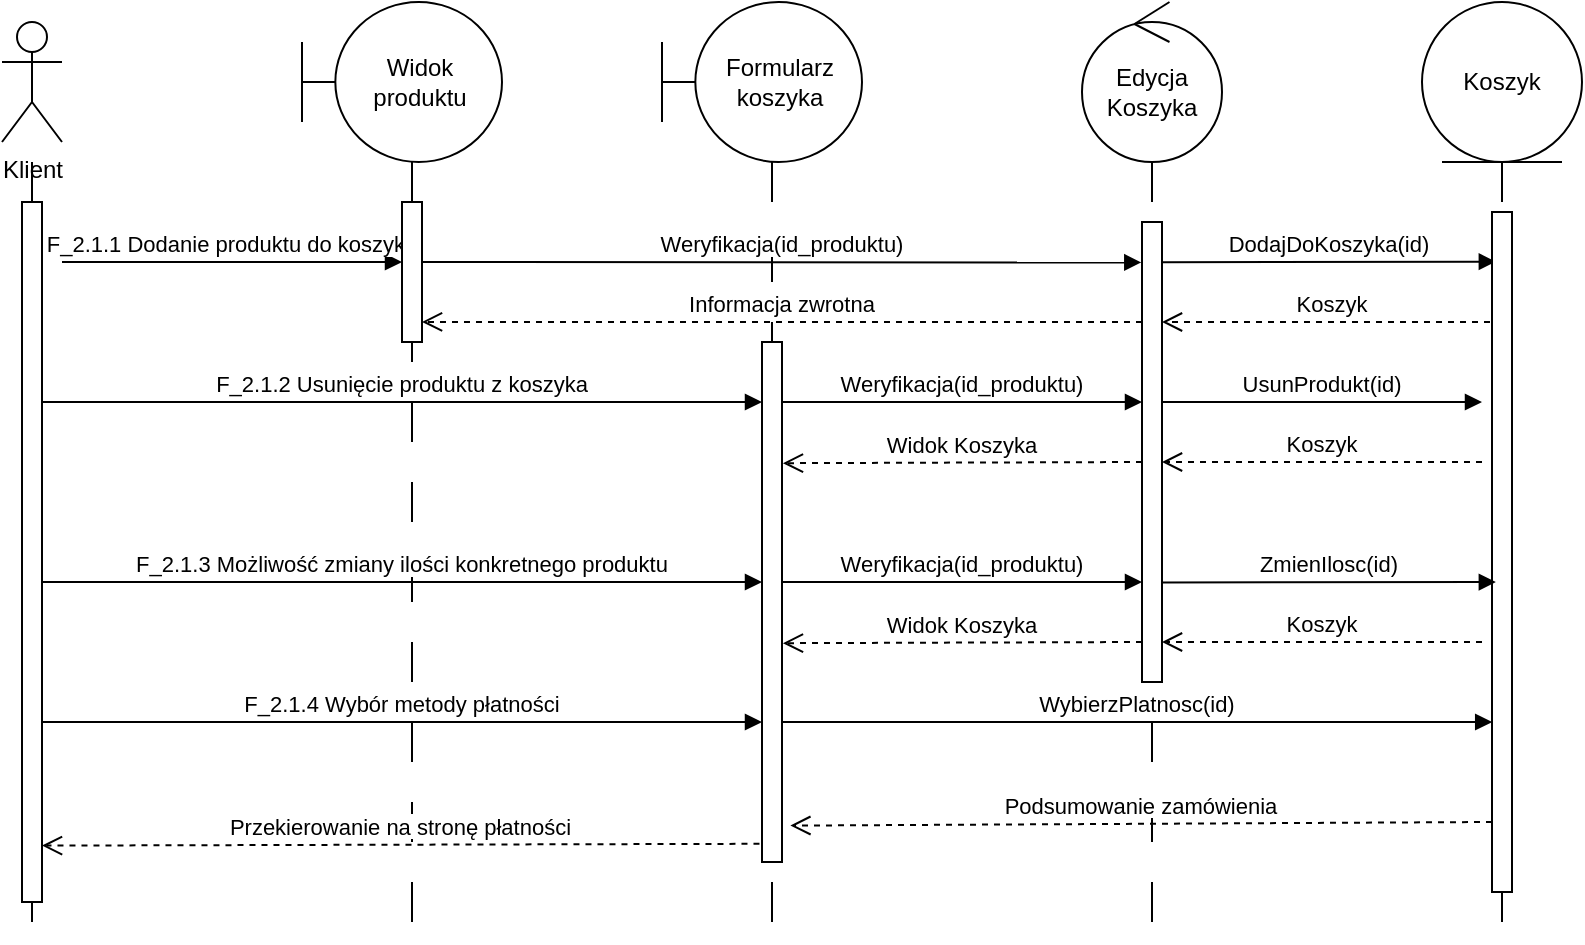 <mxfile version="13.10.9" type="device"><diagram id="kgpKYQtTHZ0yAKxKKP6v" name="Page-1"><mxGraphModel dx="1030" dy="598" grid="1" gridSize="10" guides="1" tooltips="1" connect="1" arrows="1" fold="1" page="1" pageScale="1" pageWidth="850" pageHeight="1100" math="0" shadow="0"><root><mxCell id="0"/><mxCell id="1" parent="0"/><mxCell id="3nuBFxr9cyL0pnOWT2aG-7" value="Koszyk" style="verticalAlign=bottom;endArrow=open;dashed=1;endSize=8;exitX=0;exitY=0.95;shadow=0;strokeWidth=1;" parent="1" edge="1"><mxGeometry relative="1" as="geometry"><mxPoint x="600" y="210.0" as="targetPoint"/><mxPoint x="770" y="210.0" as="sourcePoint"/></mxGeometry></mxCell><mxCell id="3nuBFxr9cyL0pnOWT2aG-8" value="F_2.1.1 Dodanie produktu do koszyka" style="verticalAlign=bottom;endArrow=block;shadow=0;strokeWidth=1;" parent="1" edge="1"><mxGeometry relative="1" as="geometry"><mxPoint x="50" y="180" as="sourcePoint"/><mxPoint x="220" y="180" as="targetPoint"/></mxGeometry></mxCell><mxCell id="Ixh7vhfEvgk9leU9JbAB-1" value="Klient" style="shape=umlActor;verticalLabelPosition=bottom;verticalAlign=top;html=1;" vertex="1" parent="1"><mxGeometry x="20" y="60" width="30" height="60" as="geometry"/></mxCell><mxCell id="Ixh7vhfEvgk9leU9JbAB-6" value="" style="line;strokeWidth=1;direction=south;html=1;dashed=1;dashPattern=20 20;" vertex="1" parent="1"><mxGeometry x="30" y="130" width="10" height="390" as="geometry"/></mxCell><mxCell id="Ixh7vhfEvgk9leU9JbAB-10" value="Widok produktu" style="shape=umlBoundary;whiteSpace=wrap;html=1;" vertex="1" parent="1"><mxGeometry x="170" y="50" width="100" height="80" as="geometry"/></mxCell><mxCell id="Ixh7vhfEvgk9leU9JbAB-11" value="Formularz koszyka" style="shape=umlBoundary;whiteSpace=wrap;html=1;" vertex="1" parent="1"><mxGeometry x="350" y="50" width="100" height="80" as="geometry"/></mxCell><mxCell id="Ixh7vhfEvgk9leU9JbAB-13" value="Koszyk" style="ellipse;shape=umlEntity;whiteSpace=wrap;html=1;" vertex="1" parent="1"><mxGeometry x="730" y="50" width="80" height="80" as="geometry"/></mxCell><mxCell id="Ixh7vhfEvgk9leU9JbAB-14" value="Edycja Koszyka" style="ellipse;shape=umlControl;whiteSpace=wrap;html=1;" vertex="1" parent="1"><mxGeometry x="560" y="50" width="70" height="80" as="geometry"/></mxCell><mxCell id="Ixh7vhfEvgk9leU9JbAB-15" value="" style="line;strokeWidth=1;direction=south;html=1;dashed=1;dashPattern=20 20;" vertex="1" parent="1"><mxGeometry x="220" y="130" width="10" height="390" as="geometry"/></mxCell><mxCell id="Ixh7vhfEvgk9leU9JbAB-16" value="" style="line;strokeWidth=1;direction=south;html=1;dashed=1;dashPattern=20 20;" vertex="1" parent="1"><mxGeometry x="400" y="130" width="10" height="390" as="geometry"/></mxCell><mxCell id="Ixh7vhfEvgk9leU9JbAB-17" value="" style="line;strokeWidth=1;direction=south;html=1;dashed=1;dashPattern=20 20;" vertex="1" parent="1"><mxGeometry x="590" y="130" width="10" height="390" as="geometry"/></mxCell><mxCell id="Ixh7vhfEvgk9leU9JbAB-18" value="" style="line;strokeWidth=1;direction=south;html=1;dashed=1;dashPattern=20 20;" vertex="1" parent="1"><mxGeometry x="765" y="130" width="10" height="390" as="geometry"/></mxCell><mxCell id="Ixh7vhfEvgk9leU9JbAB-19" value="" style="html=1;points=[];perimeter=orthogonalPerimeter;" vertex="1" parent="1"><mxGeometry x="30" y="150" width="10" height="350" as="geometry"/></mxCell><mxCell id="Ixh7vhfEvgk9leU9JbAB-21" value="Weryfikacja(id_produktu)" style="verticalAlign=bottom;endArrow=block;shadow=0;strokeWidth=1;entryX=-0.036;entryY=0.088;entryDx=0;entryDy=0;entryPerimeter=0;" edge="1" parent="1" target="Ixh7vhfEvgk9leU9JbAB-23"><mxGeometry relative="1" as="geometry"><mxPoint x="230" y="180" as="sourcePoint"/><mxPoint x="400" y="180" as="targetPoint"/></mxGeometry></mxCell><mxCell id="Ixh7vhfEvgk9leU9JbAB-22" value="" style="html=1;points=[];perimeter=orthogonalPerimeter;" vertex="1" parent="1"><mxGeometry x="220" y="150" width="10" height="70" as="geometry"/></mxCell><mxCell id="Ixh7vhfEvgk9leU9JbAB-23" value="" style="html=1;points=[];perimeter=orthogonalPerimeter;" vertex="1" parent="1"><mxGeometry x="590" y="160" width="10" height="230" as="geometry"/></mxCell><mxCell id="Ixh7vhfEvgk9leU9JbAB-24" value="DodajDoKoszyka(id)" style="verticalAlign=bottom;endArrow=block;shadow=0;strokeWidth=1;entryX=0.192;entryY=0.073;entryDx=0;entryDy=0;entryPerimeter=0;" edge="1" parent="1" target="Ixh7vhfEvgk9leU9JbAB-25"><mxGeometry relative="1" as="geometry"><mxPoint x="600" y="180.08" as="sourcePoint"/><mxPoint x="770" y="180" as="targetPoint"/></mxGeometry></mxCell><mxCell id="Ixh7vhfEvgk9leU9JbAB-25" value="" style="html=1;points=[];perimeter=orthogonalPerimeter;" vertex="1" parent="1"><mxGeometry x="765" y="155" width="10" height="340" as="geometry"/></mxCell><mxCell id="Ixh7vhfEvgk9leU9JbAB-26" value="Informacja zwrotna" style="verticalAlign=bottom;endArrow=open;dashed=1;endSize=8;exitX=0;exitY=0.95;shadow=0;strokeWidth=1;entryX=1;entryY=0.857;entryDx=0;entryDy=0;entryPerimeter=0;" edge="1" parent="1" target="Ixh7vhfEvgk9leU9JbAB-22"><mxGeometry relative="1" as="geometry"><mxPoint x="420" y="210.0" as="targetPoint"/><mxPoint x="590" y="210.0" as="sourcePoint"/></mxGeometry></mxCell><mxCell id="Ixh7vhfEvgk9leU9JbAB-27" value="F_2.1.2 Usunięcie produktu z koszyka" style="verticalAlign=bottom;endArrow=block;shadow=0;strokeWidth=1;" edge="1" parent="1" target="Ixh7vhfEvgk9leU9JbAB-28"><mxGeometry relative="1" as="geometry"><mxPoint x="40" y="250" as="sourcePoint"/><mxPoint x="390" y="250" as="targetPoint"/></mxGeometry></mxCell><mxCell id="Ixh7vhfEvgk9leU9JbAB-28" value="" style="html=1;points=[];perimeter=orthogonalPerimeter;" vertex="1" parent="1"><mxGeometry x="400" y="220" width="10" height="260" as="geometry"/></mxCell><mxCell id="Ixh7vhfEvgk9leU9JbAB-29" value="Weryfikacja(id_produktu)" style="verticalAlign=bottom;endArrow=block;shadow=0;strokeWidth=1;" edge="1" parent="1"><mxGeometry relative="1" as="geometry"><mxPoint x="410" y="250" as="sourcePoint"/><mxPoint x="590" y="250" as="targetPoint"/></mxGeometry></mxCell><mxCell id="Ixh7vhfEvgk9leU9JbAB-30" value="UsunProdukt(id)" style="verticalAlign=bottom;endArrow=block;shadow=0;strokeWidth=1;" edge="1" parent="1"><mxGeometry relative="1" as="geometry"><mxPoint x="600" y="250" as="sourcePoint"/><mxPoint x="760" y="250" as="targetPoint"/></mxGeometry></mxCell><mxCell id="Ixh7vhfEvgk9leU9JbAB-31" value="Koszyk" style="verticalAlign=bottom;endArrow=open;dashed=1;endSize=8;shadow=0;strokeWidth=1;" edge="1" parent="1"><mxGeometry relative="1" as="geometry"><mxPoint x="600" y="280.0" as="targetPoint"/><mxPoint x="760" y="280" as="sourcePoint"/></mxGeometry></mxCell><mxCell id="Ixh7vhfEvgk9leU9JbAB-32" value="Widok Koszyka" style="verticalAlign=bottom;endArrow=open;dashed=1;endSize=8;shadow=0;strokeWidth=1;entryX=1.046;entryY=0.233;entryDx=0;entryDy=0;entryPerimeter=0;" edge="1" parent="1" target="Ixh7vhfEvgk9leU9JbAB-28"><mxGeometry relative="1" as="geometry"><mxPoint x="430" y="280.0" as="targetPoint"/><mxPoint x="590" y="280" as="sourcePoint"/></mxGeometry></mxCell><mxCell id="Ixh7vhfEvgk9leU9JbAB-33" value="F_2.1.3 Możliwość zmiany ilości konkretnego produktu" style="verticalAlign=bottom;endArrow=block;shadow=0;strokeWidth=1;" edge="1" parent="1"><mxGeometry relative="1" as="geometry"><mxPoint x="40" y="340" as="sourcePoint"/><mxPoint x="400" y="340" as="targetPoint"/></mxGeometry></mxCell><mxCell id="Ixh7vhfEvgk9leU9JbAB-34" value="Weryfikacja(id_produktu)" style="verticalAlign=bottom;endArrow=block;shadow=0;strokeWidth=1;" edge="1" parent="1"><mxGeometry relative="1" as="geometry"><mxPoint x="410" y="340" as="sourcePoint"/><mxPoint x="590" y="340" as="targetPoint"/></mxGeometry></mxCell><mxCell id="Ixh7vhfEvgk9leU9JbAB-35" value="ZmienIlosc(id)" style="verticalAlign=bottom;endArrow=block;shadow=0;strokeWidth=1;entryX=0.192;entryY=0.073;entryDx=0;entryDy=0;entryPerimeter=0;" edge="1" parent="1"><mxGeometry relative="1" as="geometry"><mxPoint x="600" y="340.26" as="sourcePoint"/><mxPoint x="766.92" y="340.0" as="targetPoint"/></mxGeometry></mxCell><mxCell id="Ixh7vhfEvgk9leU9JbAB-36" value="Koszyk" style="verticalAlign=bottom;endArrow=open;dashed=1;endSize=8;shadow=0;strokeWidth=1;" edge="1" parent="1"><mxGeometry relative="1" as="geometry"><mxPoint x="600" y="370.0" as="targetPoint"/><mxPoint x="760" y="370" as="sourcePoint"/></mxGeometry></mxCell><mxCell id="Ixh7vhfEvgk9leU9JbAB-37" value="Widok Koszyka" style="verticalAlign=bottom;endArrow=open;dashed=1;endSize=8;shadow=0;strokeWidth=1;entryX=1.046;entryY=0.233;entryDx=0;entryDy=0;entryPerimeter=0;" edge="1" parent="1"><mxGeometry relative="1" as="geometry"><mxPoint x="410.46" y="370.58" as="targetPoint"/><mxPoint x="590" y="370" as="sourcePoint"/></mxGeometry></mxCell><mxCell id="Ixh7vhfEvgk9leU9JbAB-38" value="F_2.1.4 Wybór metody płatności" style="verticalAlign=bottom;endArrow=block;shadow=0;strokeWidth=1;" edge="1" parent="1"><mxGeometry relative="1" as="geometry"><mxPoint x="40" y="410" as="sourcePoint"/><mxPoint x="400" y="410" as="targetPoint"/></mxGeometry></mxCell><mxCell id="Ixh7vhfEvgk9leU9JbAB-40" value="WybierzPlatnosc(id)" style="verticalAlign=bottom;endArrow=block;shadow=0;strokeWidth=1;entryX=0.01;entryY=0.75;entryDx=0;entryDy=0;entryPerimeter=0;" edge="1" parent="1" target="Ixh7vhfEvgk9leU9JbAB-25"><mxGeometry relative="1" as="geometry"><mxPoint x="410" y="410" as="sourcePoint"/><mxPoint x="590" y="410" as="targetPoint"/></mxGeometry></mxCell><mxCell id="Ixh7vhfEvgk9leU9JbAB-41" value="Podsumowanie zamówienia" style="verticalAlign=bottom;endArrow=open;dashed=1;endSize=8;shadow=0;strokeWidth=1;entryX=1.419;entryY=0.93;entryDx=0;entryDy=0;entryPerimeter=0;" edge="1" parent="1" target="Ixh7vhfEvgk9leU9JbAB-28"><mxGeometry relative="1" as="geometry"><mxPoint x="605" y="460.0" as="targetPoint"/><mxPoint x="765" y="460" as="sourcePoint"/></mxGeometry></mxCell><mxCell id="Ixh7vhfEvgk9leU9JbAB-42" value="Przekierowanie na stronę płatności" style="verticalAlign=bottom;endArrow=open;dashed=1;endSize=8;shadow=0;strokeWidth=1;entryX=1.419;entryY=0.93;entryDx=0;entryDy=0;entryPerimeter=0;exitX=-0.126;exitY=0.965;exitDx=0;exitDy=0;exitPerimeter=0;" edge="1" parent="1" source="Ixh7vhfEvgk9leU9JbAB-28"><mxGeometry relative="1" as="geometry"><mxPoint x="40.0" y="471.8" as="targetPoint"/><mxPoint x="390.81" y="470" as="sourcePoint"/></mxGeometry></mxCell></root></mxGraphModel></diagram></mxfile>